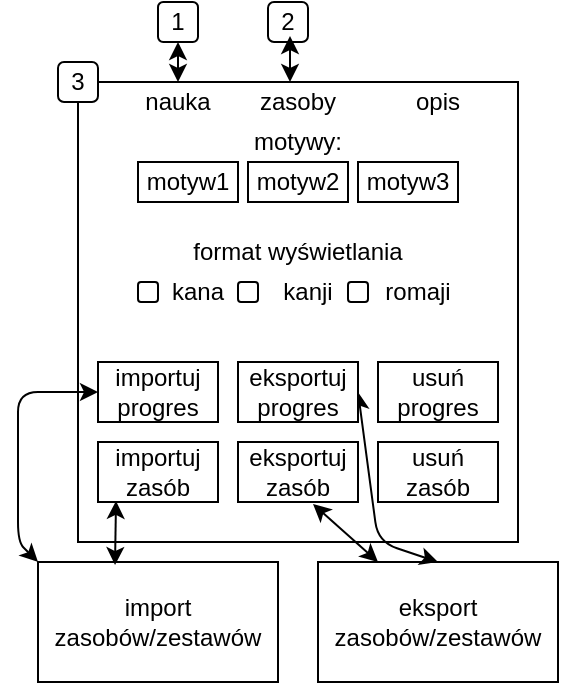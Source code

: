 <mxfile version="13.7.9" type="device"><diagram id="FX29U9htX6dzc4GPff6J" name="Strona-1"><mxGraphModel dx="543" dy="403" grid="1" gridSize="10" guides="1" tooltips="1" connect="1" arrows="1" fold="1" page="1" pageScale="1" pageWidth="827" pageHeight="1169" math="0" shadow="0"><root><mxCell id="0"/><mxCell id="1" parent="0"/><mxCell id="ArJXfnpbDvWLoyGqS_x0-1" value="" style="rounded=0;whiteSpace=wrap;html=1;" vertex="1" parent="1"><mxGeometry x="250" y="150" width="220" height="230" as="geometry"/></mxCell><mxCell id="ArJXfnpbDvWLoyGqS_x0-2" value="import zasobów/zestawów" style="rounded=0;whiteSpace=wrap;html=1;" vertex="1" parent="1"><mxGeometry x="230" y="390" width="120" height="60" as="geometry"/></mxCell><mxCell id="ArJXfnpbDvWLoyGqS_x0-3" value="eksport zasobów/zestawów" style="rounded=0;whiteSpace=wrap;html=1;" vertex="1" parent="1"><mxGeometry x="370" y="390" width="120" height="60" as="geometry"/></mxCell><mxCell id="ArJXfnpbDvWLoyGqS_x0-4" value="" style="endArrow=classic;startArrow=classic;html=1;entryX=0;entryY=0.5;entryDx=0;entryDy=0;exitX=0;exitY=0;exitDx=0;exitDy=0;" edge="1" parent="1" source="ArJXfnpbDvWLoyGqS_x0-2" target="ArJXfnpbDvWLoyGqS_x0-7"><mxGeometry width="50" height="50" relative="1" as="geometry"><mxPoint x="190" y="480" as="sourcePoint"/><mxPoint x="140" y="380" as="targetPoint"/><Array as="points"><mxPoint x="220" y="380"/><mxPoint x="220" y="305"/></Array></mxGeometry></mxCell><mxCell id="ArJXfnpbDvWLoyGqS_x0-5" value="" style="endArrow=classic;startArrow=classic;html=1;exitX=1;exitY=0.5;exitDx=0;exitDy=0;entryX=0.5;entryY=0;entryDx=0;entryDy=0;" edge="1" parent="1" source="ArJXfnpbDvWLoyGqS_x0-6" target="ArJXfnpbDvWLoyGqS_x0-3"><mxGeometry width="50" height="50" relative="1" as="geometry"><mxPoint x="610" y="510" as="sourcePoint"/><mxPoint x="660" y="460" as="targetPoint"/><Array as="points"><mxPoint x="400" y="380"/></Array></mxGeometry></mxCell><mxCell id="ArJXfnpbDvWLoyGqS_x0-6" value="eksportuj progres" style="rounded=0;whiteSpace=wrap;html=1;" vertex="1" parent="1"><mxGeometry x="330" y="290" width="60" height="30" as="geometry"/></mxCell><mxCell id="ArJXfnpbDvWLoyGqS_x0-7" value="importuj progres" style="rounded=0;whiteSpace=wrap;html=1;" vertex="1" parent="1"><mxGeometry x="260" y="290" width="60" height="30" as="geometry"/></mxCell><mxCell id="ArJXfnpbDvWLoyGqS_x0-8" value="motyw1" style="rounded=0;whiteSpace=wrap;html=1;" vertex="1" parent="1"><mxGeometry x="280" y="190" width="50" height="20" as="geometry"/></mxCell><mxCell id="ArJXfnpbDvWLoyGqS_x0-9" value="motyw2" style="rounded=0;whiteSpace=wrap;html=1;" vertex="1" parent="1"><mxGeometry x="335" y="190" width="50" height="20" as="geometry"/></mxCell><mxCell id="ArJXfnpbDvWLoyGqS_x0-10" value="motyw3" style="rounded=0;whiteSpace=wrap;html=1;" vertex="1" parent="1"><mxGeometry x="390" y="190" width="50" height="20" as="geometry"/></mxCell><mxCell id="ArJXfnpbDvWLoyGqS_x0-11" value="" style="rounded=1;whiteSpace=wrap;html=1;" vertex="1" parent="1"><mxGeometry x="280" y="250" width="10" height="10" as="geometry"/></mxCell><mxCell id="ArJXfnpbDvWLoyGqS_x0-12" value="kana" style="text;html=1;strokeColor=none;fillColor=none;align=center;verticalAlign=middle;whiteSpace=wrap;rounded=0;" vertex="1" parent="1"><mxGeometry x="290" y="245" width="40" height="20" as="geometry"/></mxCell><mxCell id="ArJXfnpbDvWLoyGqS_x0-15" value="format wyświetlania" style="text;html=1;strokeColor=none;fillColor=none;align=center;verticalAlign=middle;whiteSpace=wrap;rounded=0;" vertex="1" parent="1"><mxGeometry x="290" y="225" width="140" height="20" as="geometry"/></mxCell><mxCell id="ArJXfnpbDvWLoyGqS_x0-16" value="" style="rounded=1;whiteSpace=wrap;html=1;" vertex="1" parent="1"><mxGeometry x="330" y="250" width="10" height="10" as="geometry"/></mxCell><mxCell id="ArJXfnpbDvWLoyGqS_x0-17" value="" style="rounded=1;whiteSpace=wrap;html=1;" vertex="1" parent="1"><mxGeometry x="385" y="250" width="10" height="10" as="geometry"/></mxCell><mxCell id="ArJXfnpbDvWLoyGqS_x0-18" value="kanji" style="text;html=1;strokeColor=none;fillColor=none;align=center;verticalAlign=middle;whiteSpace=wrap;rounded=0;" vertex="1" parent="1"><mxGeometry x="345" y="245" width="40" height="20" as="geometry"/></mxCell><mxCell id="ArJXfnpbDvWLoyGqS_x0-19" value="romaji" style="text;html=1;strokeColor=none;fillColor=none;align=center;verticalAlign=middle;whiteSpace=wrap;rounded=0;" vertex="1" parent="1"><mxGeometry x="400" y="245" width="40" height="20" as="geometry"/></mxCell><mxCell id="ArJXfnpbDvWLoyGqS_x0-20" value="motywy:" style="text;html=1;strokeColor=none;fillColor=none;align=center;verticalAlign=middle;whiteSpace=wrap;rounded=0;" vertex="1" parent="1"><mxGeometry x="340" y="170" width="40" height="20" as="geometry"/></mxCell><mxCell id="ArJXfnpbDvWLoyGqS_x0-21" value="usuń progres" style="rounded=0;whiteSpace=wrap;html=1;" vertex="1" parent="1"><mxGeometry x="400" y="290" width="60" height="30" as="geometry"/></mxCell><mxCell id="ArJXfnpbDvWLoyGqS_x0-22" value="eksportuj zasób" style="rounded=0;whiteSpace=wrap;html=1;" vertex="1" parent="1"><mxGeometry x="330" y="330" width="60" height="30" as="geometry"/></mxCell><mxCell id="ArJXfnpbDvWLoyGqS_x0-23" value="importuj zasób" style="rounded=0;whiteSpace=wrap;html=1;" vertex="1" parent="1"><mxGeometry x="260" y="330" width="60" height="30" as="geometry"/></mxCell><mxCell id="ArJXfnpbDvWLoyGqS_x0-24" value="usuń zasób" style="rounded=0;whiteSpace=wrap;html=1;" vertex="1" parent="1"><mxGeometry x="400" y="330" width="60" height="30" as="geometry"/></mxCell><mxCell id="ArJXfnpbDvWLoyGqS_x0-25" value="" style="endArrow=classic;startArrow=classic;html=1;entryX=0.15;entryY=0.983;entryDx=0;entryDy=0;entryPerimeter=0;exitX=0.321;exitY=0.025;exitDx=0;exitDy=0;exitPerimeter=0;" edge="1" parent="1" source="ArJXfnpbDvWLoyGqS_x0-2" target="ArJXfnpbDvWLoyGqS_x0-23"><mxGeometry width="50" height="50" relative="1" as="geometry"><mxPoint x="269" y="480" as="sourcePoint"/><mxPoint x="310" y="400" as="targetPoint"/></mxGeometry></mxCell><mxCell id="ArJXfnpbDvWLoyGqS_x0-26" value="" style="endArrow=classic;startArrow=classic;html=1;entryX=0.625;entryY=1.033;entryDx=0;entryDy=0;entryPerimeter=0;exitX=0.25;exitY=0;exitDx=0;exitDy=0;" edge="1" parent="1" source="ArJXfnpbDvWLoyGqS_x0-3" target="ArJXfnpbDvWLoyGqS_x0-22"><mxGeometry width="50" height="50" relative="1" as="geometry"><mxPoint x="436" y="482" as="sourcePoint"/><mxPoint x="380" y="400" as="targetPoint"/><Array as="points"/></mxGeometry></mxCell><mxCell id="ArJXfnpbDvWLoyGqS_x0-27" value="opis" style="text;html=1;strokeColor=none;fillColor=none;align=center;verticalAlign=middle;whiteSpace=wrap;rounded=0;" vertex="1" parent="1"><mxGeometry x="410" y="150" width="40" height="20" as="geometry"/></mxCell><mxCell id="ArJXfnpbDvWLoyGqS_x0-28" value="zasoby" style="text;html=1;strokeColor=none;fillColor=none;align=center;verticalAlign=middle;whiteSpace=wrap;rounded=0;" vertex="1" parent="1"><mxGeometry x="340" y="150" width="40" height="20" as="geometry"/></mxCell><mxCell id="ArJXfnpbDvWLoyGqS_x0-30" value="nauka" style="text;html=1;strokeColor=none;fillColor=none;align=center;verticalAlign=middle;whiteSpace=wrap;rounded=0;" vertex="1" parent="1"><mxGeometry x="280" y="150" width="40" height="20" as="geometry"/></mxCell><mxCell id="ArJXfnpbDvWLoyGqS_x0-31" value="1" style="rounded=1;whiteSpace=wrap;html=1;arcSize=13;" vertex="1" parent="1"><mxGeometry x="290" y="110" width="20" height="20" as="geometry"/></mxCell><mxCell id="ArJXfnpbDvWLoyGqS_x0-32" value="2" style="rounded=1;whiteSpace=wrap;html=1;" vertex="1" parent="1"><mxGeometry x="345" y="110" width="20" height="20" as="geometry"/></mxCell><mxCell id="ArJXfnpbDvWLoyGqS_x0-33" value="" style="endArrow=classic;startArrow=classic;html=1;entryX=0.5;entryY=1;entryDx=0;entryDy=0;exitX=0.5;exitY=0;exitDx=0;exitDy=0;" edge="1" parent="1" source="ArJXfnpbDvWLoyGqS_x0-30" target="ArJXfnpbDvWLoyGqS_x0-31"><mxGeometry width="50" height="50" relative="1" as="geometry"><mxPoint x="240" y="170" as="sourcePoint"/><mxPoint x="290" y="120" as="targetPoint"/></mxGeometry></mxCell><mxCell id="ArJXfnpbDvWLoyGqS_x0-35" value="" style="endArrow=classic;startArrow=classic;html=1;" edge="1" parent="1"><mxGeometry width="50" height="50" relative="1" as="geometry"><mxPoint x="356" y="150" as="sourcePoint"/><mxPoint x="356" y="127" as="targetPoint"/></mxGeometry></mxCell><mxCell id="ArJXfnpbDvWLoyGqS_x0-36" value="3" style="rounded=1;whiteSpace=wrap;html=1;" vertex="1" parent="1"><mxGeometry x="240" y="140" width="20" height="20" as="geometry"/></mxCell></root></mxGraphModel></diagram></mxfile>
